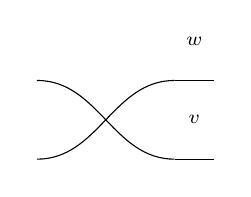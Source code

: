 \begin{tikzpicture}
	\begin{pgfonlayer}{nodelayer}
		\node [style=none] (51) at (-1.25, 0.5) {};
		\node [style=none] (52) at (-1.25, -0.5) {};
		\node [style=none] (55) at (0.5, 0.5) {};
		\node [style=none] (59) at (0.5, -0.5) {};
		\node [style=none] (60) at (0.75, 0) {\scriptsize  $v$};
		\node [style=none] (61) at (0.75, 1) {\scriptsize  $w$};
		\node [style=none] (62) at (1, 0.5) {};
		\node [style=none] (63) at (1, -0.5) {};
	\end{pgfonlayer}
	\begin{pgfonlayer}{edgelayer}
		\draw [in=-180, out=0] (51.center) to (59.center);
		\draw [in=-180, out=0] (52.center) to (55.center);
		\draw (59.center) to (63.center);
		\draw (55.center) to (62.center);
	\end{pgfonlayer}
\end{tikzpicture}
